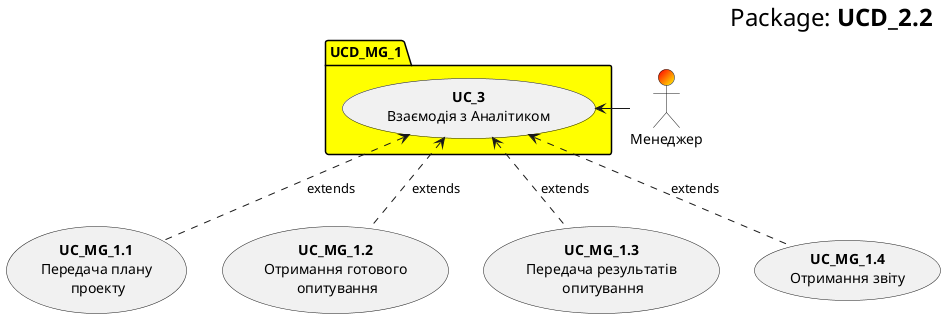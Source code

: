 @startuml
    right header
        <font size=24 color=black>Package:<b> UCD_2.2
    end header

    package UCD_MG_1 #Yellow {
        usecase "<b>UC_3</b>\nВзаємодія з Аналітиком" as UC_MG_1 
    }
    
    actor "Менеджер" as Meneger #Red/Yellow
    Meneger -l-> UC_MG_1
    
    usecase "<b>UC_MG_1.1</b>\nПередача плану\n проекту" as UC_MG_1.1
    usecase "<b>UC_MG_1.2</b>\nОтримання готового\n опитування" as UC_MG_1.2
    usecase "<b>UC_MG_1.3</b>\nПередача результатів\n опитування" as UC_MG_1.3
    usecase "<b>UC_MG_1.4</b>\nОтримання звіту" as UC_MG_1.4
    
    UC_MG_1.1 .u.> UC_MG_1: extends
    UC_MG_1.2 .u.> UC_MG_1: extends
    UC_MG_1.3 .u.> UC_MG_1: extends
    UC_MG_1.4 .u.> UC_MG_1: extends
    
@enduml
